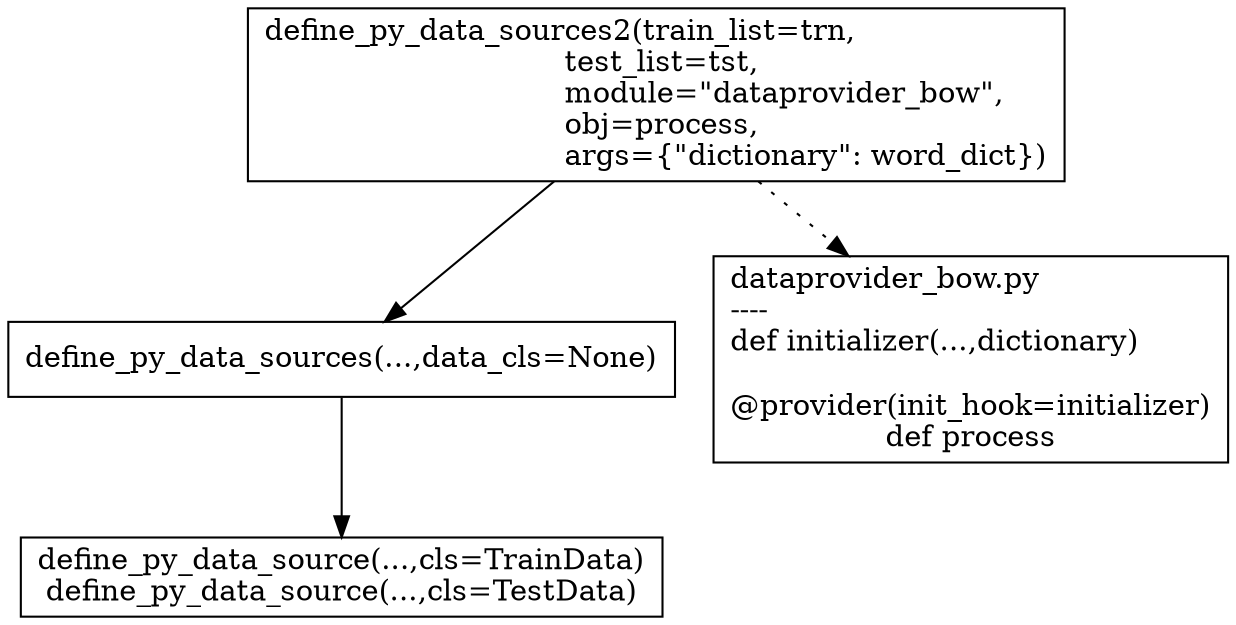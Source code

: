 digraph {
  overlap = false;
  splines = true;
  {
    node [shape=box];
    define_py_data_sources2 [label="define_py_data_sources2(train_list=trn,\l                                test_list=tst,\l                                module=\"dataprovider_bow\",\l                                obj=process,\l                                args={\"dictionary\": word_dict})"];
    define_py_data_sources [label="define_py_data_sources(...,data_cls=None)"] ;
    define_py_data_source [label="define_py_data_source(...,cls=TrainData)\ldefine_py_data_source(...,cls=TestData)";]
    data_provider_py [label="dataprovider_bow.py\l----\ldef initializer(...,dictionary)\l\l@provider(init_hook=initializer)\ldef process"]
  }
  define_py_data_sources2 -> data_provider_py [style=dotted];
  define_py_data_sources2 -> define_py_data_sources ;
  define_py_data_sources -> define_py_data_source;
}

